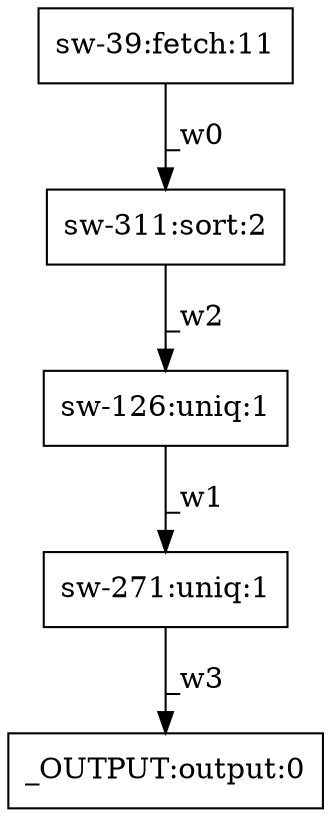 digraph test1 { node [shape=box] "sw-126" [label="sw-126:uniq:1"];"_OUTPUT" [label="_OUTPUT:output:0"];"sw-271" [label="sw-271:uniq:1"];"sw-311" [label="sw-311:sort:2"];"sw-39" [label="sw-39:fetch:11"];"sw-39" -> "sw-311" [label="_w0"];"sw-126" -> "sw-271" [label="_w1"];"sw-311" -> "sw-126" [label="_w2"];"sw-271" -> "_OUTPUT" [label="_w3"];}